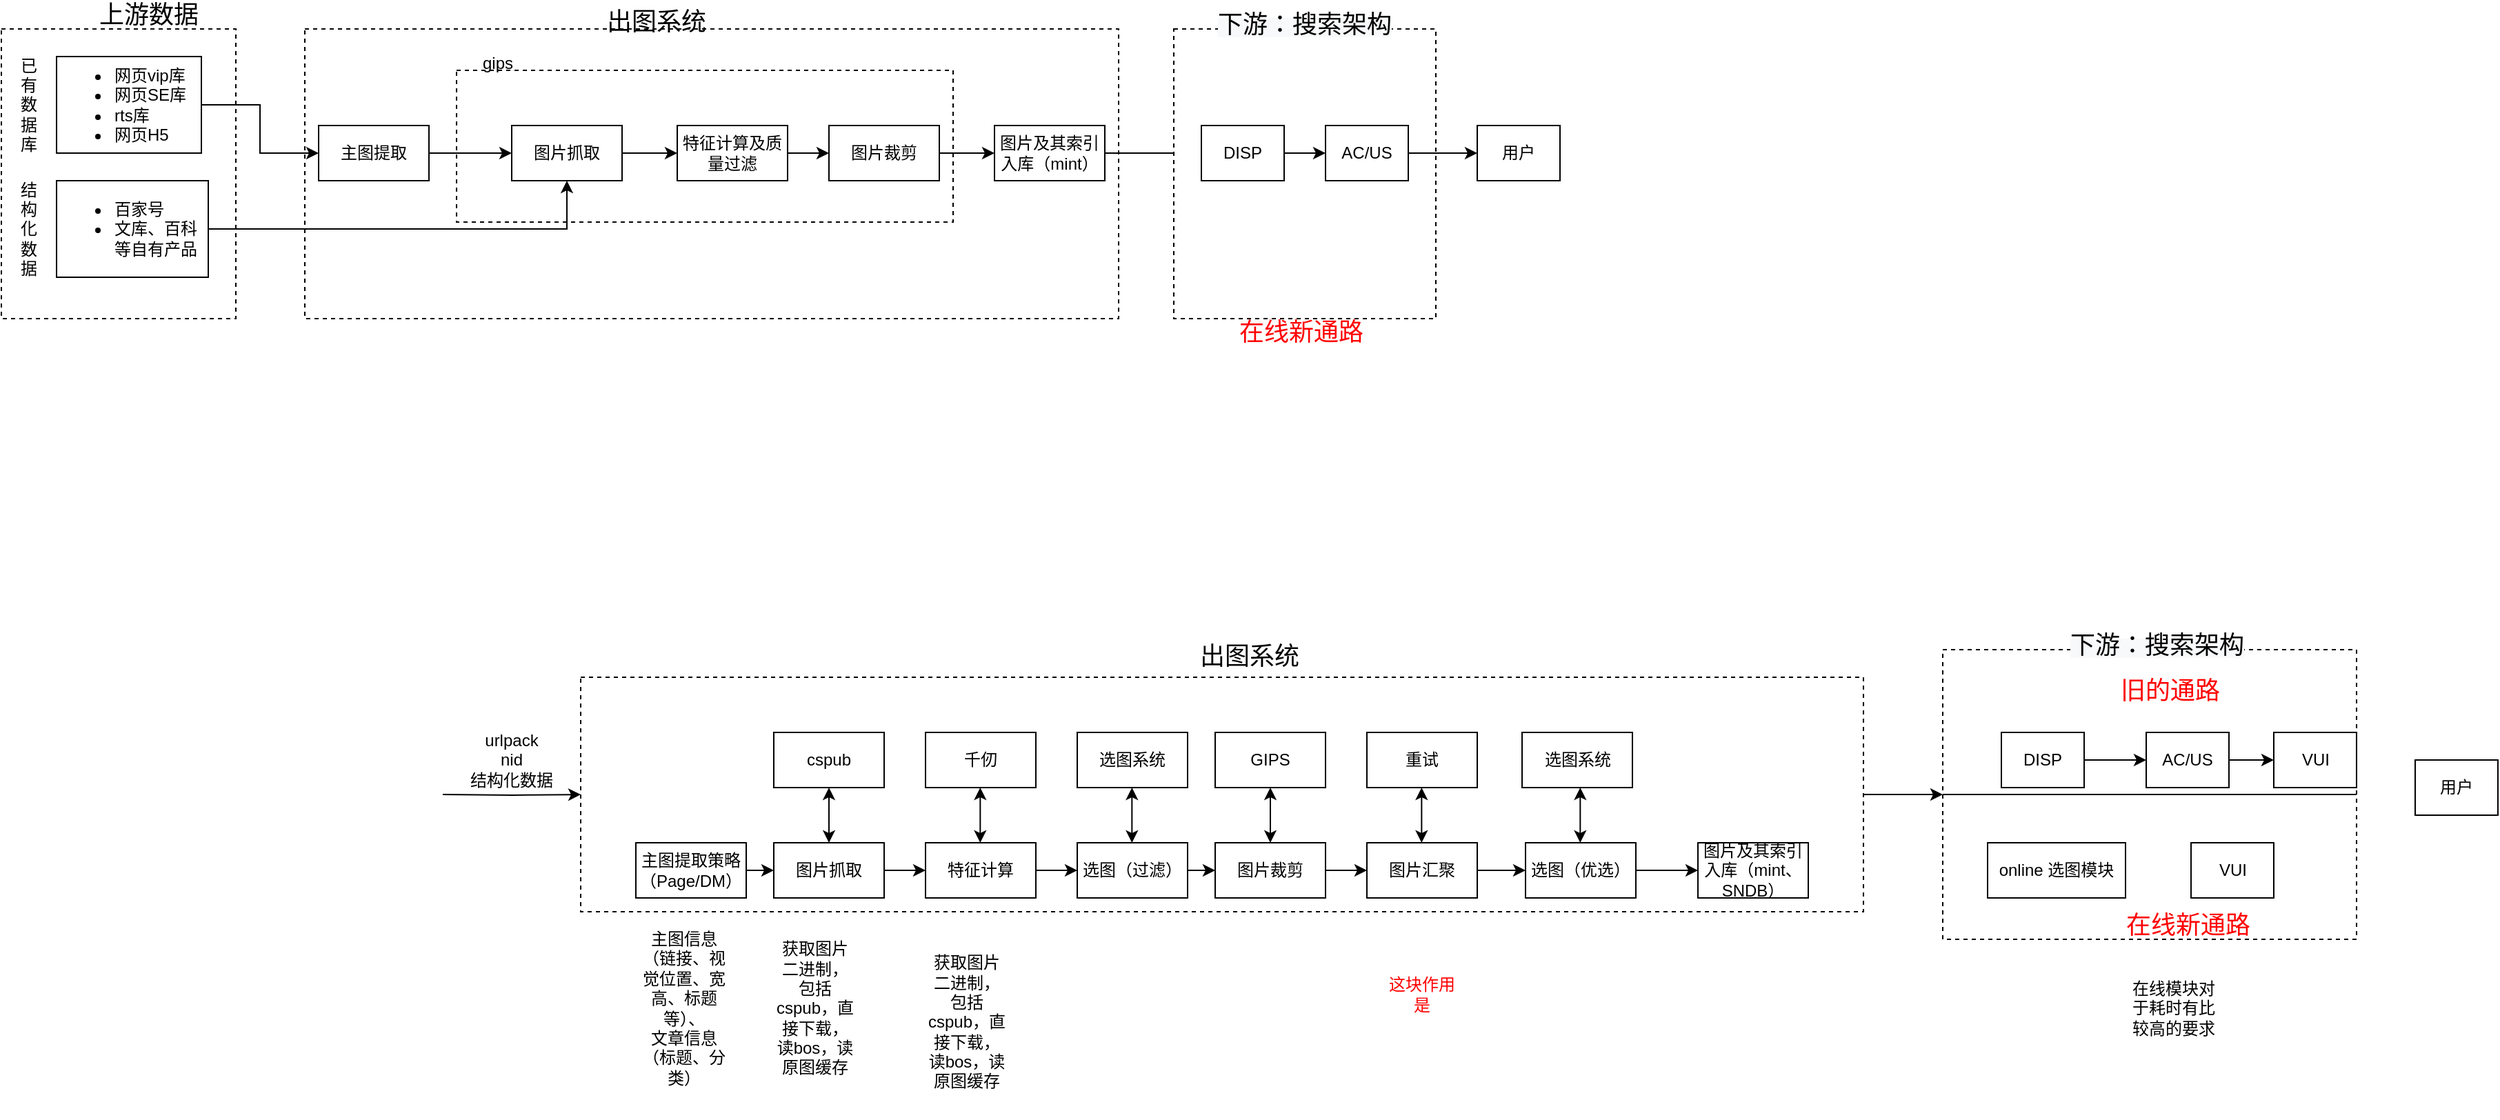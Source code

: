 <mxfile version="18.0.1" type="github">
  <diagram id="hWNafZOtgDDPXVln5Tpz" name="Page-1">
    <mxGraphModel dx="1577" dy="928" grid="1" gridSize="10" guides="1" tooltips="1" connect="1" arrows="1" fold="1" page="1" pageScale="1" pageWidth="2339" pageHeight="3300" math="0" shadow="0">
      <root>
        <mxCell id="0" />
        <mxCell id="1" parent="0" />
        <mxCell id="azKWT2akUbq9BDtlPxRI-23" value="" style="rounded=0;whiteSpace=wrap;html=1;dashed=1;" vertex="1" parent="1">
          <mxGeometry x="1507.5" y="510" width="300" height="210" as="geometry" />
        </mxCell>
        <mxCell id="LKuy4wLW6eELK773XFHh-19" value="" style="rounded=0;whiteSpace=wrap;html=1;dashed=1;" parent="1" vertex="1">
          <mxGeometry x="320" y="60" width="590" height="210" as="geometry" />
        </mxCell>
        <mxCell id="LKuy4wLW6eELK773XFHh-21" value="" style="rounded=0;whiteSpace=wrap;html=1;dashed=1;" parent="1" vertex="1">
          <mxGeometry x="430" y="90" width="360" height="110" as="geometry" />
        </mxCell>
        <mxCell id="LKuy4wLW6eELK773XFHh-1" value="" style="rounded=0;whiteSpace=wrap;html=1;dashed=1;" parent="1" vertex="1">
          <mxGeometry x="100" y="60" width="170" height="210" as="geometry" />
        </mxCell>
        <mxCell id="LKuy4wLW6eELK773XFHh-2" value="&lt;font style=&quot;font-size: 18px&quot;&gt;上游数据&lt;/font&gt;" style="text;html=1;strokeColor=none;fillColor=none;align=center;verticalAlign=middle;whiteSpace=wrap;rounded=0;dashed=1;" parent="1" vertex="1">
          <mxGeometry x="162.5" y="40" width="87.5" height="20" as="geometry" />
        </mxCell>
        <mxCell id="LKuy4wLW6eELK773XFHh-13" style="edgeStyle=orthogonalEdgeStyle;rounded=0;orthogonalLoop=1;jettySize=auto;html=1;entryX=0;entryY=0.5;entryDx=0;entryDy=0;" parent="1" source="LKuy4wLW6eELK773XFHh-4" target="LKuy4wLW6eELK773XFHh-8" edge="1">
          <mxGeometry relative="1" as="geometry" />
        </mxCell>
        <mxCell id="LKuy4wLW6eELK773XFHh-4" value="&lt;ul&gt;&lt;li&gt;网页vip库&lt;/li&gt;&lt;li&gt;网页SE库&lt;/li&gt;&lt;li&gt;rts库&lt;/li&gt;&lt;li&gt;网页H5&lt;/li&gt;&lt;/ul&gt;" style="rounded=0;whiteSpace=wrap;html=1;align=left;" parent="1" vertex="1">
          <mxGeometry x="140" y="80" width="105" height="70" as="geometry" />
        </mxCell>
        <mxCell id="LKuy4wLW6eELK773XFHh-14" style="edgeStyle=orthogonalEdgeStyle;rounded=0;orthogonalLoop=1;jettySize=auto;html=1;entryX=0.5;entryY=1;entryDx=0;entryDy=0;" parent="1" source="LKuy4wLW6eELK773XFHh-5" target="LKuy4wLW6eELK773XFHh-9" edge="1">
          <mxGeometry relative="1" as="geometry" />
        </mxCell>
        <mxCell id="LKuy4wLW6eELK773XFHh-5" value="&lt;ul&gt;&lt;li&gt;百家号&lt;/li&gt;&lt;li&gt;文库、百科等自有产品&lt;/li&gt;&lt;/ul&gt;" style="rounded=0;whiteSpace=wrap;html=1;align=left;" parent="1" vertex="1">
          <mxGeometry x="140" y="170" width="110" height="70" as="geometry" />
        </mxCell>
        <mxCell id="LKuy4wLW6eELK773XFHh-6" value="已有数据库" style="text;html=1;strokeColor=none;fillColor=none;align=center;verticalAlign=middle;whiteSpace=wrap;rounded=0;" parent="1" vertex="1">
          <mxGeometry x="110" y="100" width="20" height="30" as="geometry" />
        </mxCell>
        <mxCell id="LKuy4wLW6eELK773XFHh-7" value="结构化数据" style="text;html=1;strokeColor=none;fillColor=none;align=center;verticalAlign=middle;whiteSpace=wrap;rounded=0;" parent="1" vertex="1">
          <mxGeometry x="110" y="190" width="20" height="30" as="geometry" />
        </mxCell>
        <mxCell id="LKuy4wLW6eELK773XFHh-15" style="edgeStyle=orthogonalEdgeStyle;rounded=0;orthogonalLoop=1;jettySize=auto;html=1;entryX=0;entryY=0.5;entryDx=0;entryDy=0;" parent="1" source="LKuy4wLW6eELK773XFHh-8" target="LKuy4wLW6eELK773XFHh-9" edge="1">
          <mxGeometry relative="1" as="geometry" />
        </mxCell>
        <mxCell id="LKuy4wLW6eELK773XFHh-8" value="主图提取" style="rounded=0;whiteSpace=wrap;html=1;" parent="1" vertex="1">
          <mxGeometry x="330" y="130" width="80" height="40" as="geometry" />
        </mxCell>
        <mxCell id="LKuy4wLW6eELK773XFHh-16" style="edgeStyle=orthogonalEdgeStyle;rounded=0;orthogonalLoop=1;jettySize=auto;html=1;entryX=0;entryY=0.5;entryDx=0;entryDy=0;" parent="1" source="LKuy4wLW6eELK773XFHh-9" target="LKuy4wLW6eELK773XFHh-10" edge="1">
          <mxGeometry relative="1" as="geometry" />
        </mxCell>
        <mxCell id="LKuy4wLW6eELK773XFHh-9" value="图片抓取" style="rounded=0;whiteSpace=wrap;html=1;" parent="1" vertex="1">
          <mxGeometry x="470" y="130" width="80" height="40" as="geometry" />
        </mxCell>
        <mxCell id="LKuy4wLW6eELK773XFHh-17" style="edgeStyle=orthogonalEdgeStyle;rounded=0;orthogonalLoop=1;jettySize=auto;html=1;entryX=0;entryY=0.5;entryDx=0;entryDy=0;" parent="1" source="LKuy4wLW6eELK773XFHh-10" target="LKuy4wLW6eELK773XFHh-11" edge="1">
          <mxGeometry relative="1" as="geometry" />
        </mxCell>
        <mxCell id="LKuy4wLW6eELK773XFHh-10" value="特征计算及质量过滤" style="rounded=0;whiteSpace=wrap;html=1;" parent="1" vertex="1">
          <mxGeometry x="590" y="130" width="80" height="40" as="geometry" />
        </mxCell>
        <mxCell id="LKuy4wLW6eELK773XFHh-18" style="edgeStyle=orthogonalEdgeStyle;rounded=0;orthogonalLoop=1;jettySize=auto;html=1;entryX=0;entryY=0.5;entryDx=0;entryDy=0;" parent="1" source="LKuy4wLW6eELK773XFHh-11" target="LKuy4wLW6eELK773XFHh-12" edge="1">
          <mxGeometry relative="1" as="geometry" />
        </mxCell>
        <mxCell id="LKuy4wLW6eELK773XFHh-11" value="图片裁剪" style="rounded=0;whiteSpace=wrap;html=1;" parent="1" vertex="1">
          <mxGeometry x="700" y="130" width="80" height="40" as="geometry" />
        </mxCell>
        <mxCell id="LKuy4wLW6eELK773XFHh-28" style="edgeStyle=orthogonalEdgeStyle;rounded=0;orthogonalLoop=1;jettySize=auto;html=1;entryX=0;entryY=0.5;entryDx=0;entryDy=0;" parent="1" source="LKuy4wLW6eELK773XFHh-12" target="LKuy4wLW6eELK773XFHh-24" edge="1">
          <mxGeometry relative="1" as="geometry" />
        </mxCell>
        <mxCell id="LKuy4wLW6eELK773XFHh-12" value="图片及其索引入库（mint）" style="rounded=0;whiteSpace=wrap;html=1;" parent="1" vertex="1">
          <mxGeometry x="820" y="130" width="80" height="40" as="geometry" />
        </mxCell>
        <mxCell id="LKuy4wLW6eELK773XFHh-20" value="&lt;font style=&quot;font-size: 18px&quot;&gt;出图系统&lt;/font&gt;" style="text;html=1;strokeColor=none;fillColor=none;align=center;verticalAlign=middle;whiteSpace=wrap;rounded=0;dashed=1;" parent="1" vertex="1">
          <mxGeometry x="530" y="40" width="90" height="30" as="geometry" />
        </mxCell>
        <mxCell id="LKuy4wLW6eELK773XFHh-22" value="gips" style="text;html=1;strokeColor=none;fillColor=none;align=center;verticalAlign=middle;whiteSpace=wrap;rounded=0;dashed=1;" parent="1" vertex="1">
          <mxGeometry x="430" y="70" width="60" height="30" as="geometry" />
        </mxCell>
        <mxCell id="LKuy4wLW6eELK773XFHh-23" value="" style="rounded=0;whiteSpace=wrap;html=1;dashed=1;" parent="1" vertex="1">
          <mxGeometry x="950" y="60" width="190" height="210" as="geometry" />
        </mxCell>
        <mxCell id="LKuy4wLW6eELK773XFHh-29" style="edgeStyle=orthogonalEdgeStyle;rounded=0;orthogonalLoop=1;jettySize=auto;html=1;entryX=0;entryY=0.5;entryDx=0;entryDy=0;" parent="1" source="LKuy4wLW6eELK773XFHh-24" target="LKuy4wLW6eELK773XFHh-25" edge="1">
          <mxGeometry relative="1" as="geometry" />
        </mxCell>
        <mxCell id="LKuy4wLW6eELK773XFHh-24" value="DISP" style="rounded=0;whiteSpace=wrap;html=1;" parent="1" vertex="1">
          <mxGeometry x="970" y="130" width="60" height="40" as="geometry" />
        </mxCell>
        <mxCell id="LKuy4wLW6eELK773XFHh-31" style="edgeStyle=orthogonalEdgeStyle;rounded=0;orthogonalLoop=1;jettySize=auto;html=1;entryX=0;entryY=0.5;entryDx=0;entryDy=0;" parent="1" source="LKuy4wLW6eELK773XFHh-25" target="LKuy4wLW6eELK773XFHh-30" edge="1">
          <mxGeometry relative="1" as="geometry" />
        </mxCell>
        <mxCell id="LKuy4wLW6eELK773XFHh-25" value="AC/US" style="rounded=0;whiteSpace=wrap;html=1;" parent="1" vertex="1">
          <mxGeometry x="1060" y="130" width="60" height="40" as="geometry" />
        </mxCell>
        <mxCell id="LKuy4wLW6eELK773XFHh-26" value="&lt;span style=&quot;color: rgb(0 , 0 , 0) ; font-family: &amp;#34;helvetica&amp;#34; ; font-style: normal ; font-weight: 400 ; letter-spacing: normal ; text-align: center ; text-indent: 0px ; text-transform: none ; word-spacing: 0px ; background-color: rgb(248 , 249 , 250) ; display: inline ; float: none&quot;&gt;&lt;font style=&quot;font-size: 18px&quot;&gt;下游：搜索架构&lt;/font&gt;&lt;/span&gt;" style="text;whiteSpace=wrap;html=1;" parent="1" vertex="1">
          <mxGeometry x="980" y="40" width="150" height="20" as="geometry" />
        </mxCell>
        <mxCell id="LKuy4wLW6eELK773XFHh-30" value="用户" style="rounded=0;whiteSpace=wrap;html=1;" parent="1" vertex="1">
          <mxGeometry x="1170" y="130" width="60" height="40" as="geometry" />
        </mxCell>
        <mxCell id="LKuy4wLW6eELK773XFHh-32" value="&lt;font color=&quot;#ff0000&quot;&gt;&lt;span style=&quot;font-size: 18px&quot;&gt;在线新通路&lt;/span&gt;&lt;/font&gt;" style="text;html=1;strokeColor=none;fillColor=none;align=center;verticalAlign=middle;whiteSpace=wrap;rounded=0;dashed=1;" parent="1" vertex="1">
          <mxGeometry x="980" y="270" width="125" height="20" as="geometry" />
        </mxCell>
        <mxCell id="azKWT2akUbq9BDtlPxRI-54" style="edgeStyle=orthogonalEdgeStyle;rounded=0;orthogonalLoop=1;jettySize=auto;html=1;entryX=0;entryY=0.5;entryDx=0;entryDy=0;" edge="1" parent="1" source="azKWT2akUbq9BDtlPxRI-1" target="azKWT2akUbq9BDtlPxRI-23">
          <mxGeometry relative="1" as="geometry" />
        </mxCell>
        <mxCell id="azKWT2akUbq9BDtlPxRI-1" value="" style="rounded=0;whiteSpace=wrap;html=1;dashed=1;" vertex="1" parent="1">
          <mxGeometry x="520" y="530" width="930" height="170" as="geometry" />
        </mxCell>
        <mxCell id="azKWT2akUbq9BDtlPxRI-55" style="edgeStyle=orthogonalEdgeStyle;rounded=0;orthogonalLoop=1;jettySize=auto;html=1;entryX=0;entryY=0.5;entryDx=0;entryDy=0;" edge="1" parent="1" target="azKWT2akUbq9BDtlPxRI-1">
          <mxGeometry relative="1" as="geometry">
            <mxPoint x="420" y="615" as="sourcePoint" />
          </mxGeometry>
        </mxCell>
        <mxCell id="azKWT2akUbq9BDtlPxRI-57" style="edgeStyle=orthogonalEdgeStyle;rounded=0;orthogonalLoop=1;jettySize=auto;html=1;exitX=1;exitY=0.5;exitDx=0;exitDy=0;entryX=0;entryY=0.5;entryDx=0;entryDy=0;" edge="1" parent="1" source="azKWT2akUbq9BDtlPxRI-12" target="azKWT2akUbq9BDtlPxRI-14">
          <mxGeometry relative="1" as="geometry" />
        </mxCell>
        <mxCell id="azKWT2akUbq9BDtlPxRI-12" value="主图提取策略（Page/DM）" style="rounded=0;whiteSpace=wrap;html=1;" vertex="1" parent="1">
          <mxGeometry x="560" y="650" width="80" height="40" as="geometry" />
        </mxCell>
        <mxCell id="azKWT2akUbq9BDtlPxRI-48" style="edgeStyle=orthogonalEdgeStyle;rounded=0;orthogonalLoop=1;jettySize=auto;html=1;exitX=1;exitY=0.5;exitDx=0;exitDy=0;entryX=0;entryY=0.5;entryDx=0;entryDy=0;" edge="1" parent="1" source="azKWT2akUbq9BDtlPxRI-14" target="azKWT2akUbq9BDtlPxRI-16">
          <mxGeometry relative="1" as="geometry" />
        </mxCell>
        <mxCell id="azKWT2akUbq9BDtlPxRI-14" value="图片抓取" style="rounded=0;whiteSpace=wrap;html=1;" vertex="1" parent="1">
          <mxGeometry x="660" y="650" width="80" height="40" as="geometry" />
        </mxCell>
        <mxCell id="azKWT2akUbq9BDtlPxRI-49" style="edgeStyle=orthogonalEdgeStyle;rounded=0;orthogonalLoop=1;jettySize=auto;html=1;exitX=1;exitY=0.5;exitDx=0;exitDy=0;entryX=0;entryY=0.5;entryDx=0;entryDy=0;" edge="1" parent="1" source="azKWT2akUbq9BDtlPxRI-16" target="azKWT2akUbq9BDtlPxRI-43">
          <mxGeometry relative="1" as="geometry" />
        </mxCell>
        <mxCell id="azKWT2akUbq9BDtlPxRI-16" value="特征计算" style="rounded=0;whiteSpace=wrap;html=1;" vertex="1" parent="1">
          <mxGeometry x="770" y="650" width="80" height="40" as="geometry" />
        </mxCell>
        <mxCell id="azKWT2akUbq9BDtlPxRI-51" style="edgeStyle=orthogonalEdgeStyle;rounded=0;orthogonalLoop=1;jettySize=auto;html=1;exitX=1;exitY=0.5;exitDx=0;exitDy=0;entryX=0;entryY=0.5;entryDx=0;entryDy=0;" edge="1" parent="1" source="azKWT2akUbq9BDtlPxRI-18" target="azKWT2akUbq9BDtlPxRI-39">
          <mxGeometry relative="1" as="geometry" />
        </mxCell>
        <mxCell id="azKWT2akUbq9BDtlPxRI-18" value="图片裁剪" style="rounded=0;whiteSpace=wrap;html=1;" vertex="1" parent="1">
          <mxGeometry x="980" y="650" width="80" height="40" as="geometry" />
        </mxCell>
        <mxCell id="azKWT2akUbq9BDtlPxRI-20" value="图片及其索引入库（mint、SNDB）" style="rounded=0;whiteSpace=wrap;html=1;" vertex="1" parent="1">
          <mxGeometry x="1330" y="650" width="80" height="40" as="geometry" />
        </mxCell>
        <mxCell id="azKWT2akUbq9BDtlPxRI-21" value="&lt;font style=&quot;font-size: 18px&quot;&gt;出图系统&lt;/font&gt;" style="text;html=1;strokeColor=none;fillColor=none;align=center;verticalAlign=middle;whiteSpace=wrap;rounded=0;dashed=1;" vertex="1" parent="1">
          <mxGeometry x="960" y="500" width="90" height="30" as="geometry" />
        </mxCell>
        <mxCell id="azKWT2akUbq9BDtlPxRI-24" style="edgeStyle=orthogonalEdgeStyle;rounded=0;orthogonalLoop=1;jettySize=auto;html=1;entryX=0;entryY=0.5;entryDx=0;entryDy=0;" edge="1" parent="1" source="azKWT2akUbq9BDtlPxRI-25" target="azKWT2akUbq9BDtlPxRI-27">
          <mxGeometry relative="1" as="geometry" />
        </mxCell>
        <mxCell id="azKWT2akUbq9BDtlPxRI-25" value="DISP" style="rounded=0;whiteSpace=wrap;html=1;" vertex="1" parent="1">
          <mxGeometry x="1550" y="570" width="60" height="40" as="geometry" />
        </mxCell>
        <mxCell id="azKWT2akUbq9BDtlPxRI-68" style="edgeStyle=orthogonalEdgeStyle;rounded=0;orthogonalLoop=1;jettySize=auto;html=1;exitX=1;exitY=0.5;exitDx=0;exitDy=0;entryX=0;entryY=0.5;entryDx=0;entryDy=0;fontColor=#FF0000;" edge="1" parent="1" source="azKWT2akUbq9BDtlPxRI-27" target="azKWT2akUbq9BDtlPxRI-67">
          <mxGeometry relative="1" as="geometry" />
        </mxCell>
        <mxCell id="azKWT2akUbq9BDtlPxRI-27" value="AC/US" style="rounded=0;whiteSpace=wrap;html=1;" vertex="1" parent="1">
          <mxGeometry x="1655" y="570" width="60" height="40" as="geometry" />
        </mxCell>
        <mxCell id="azKWT2akUbq9BDtlPxRI-28" value="&lt;span style=&quot;color: rgb(0 , 0 , 0) ; font-family: &amp;#34;helvetica&amp;#34; ; font-style: normal ; font-weight: 400 ; letter-spacing: normal ; text-align: center ; text-indent: 0px ; text-transform: none ; word-spacing: 0px ; background-color: rgb(248 , 249 , 250) ; display: inline ; float: none&quot;&gt;&lt;font style=&quot;font-size: 18px&quot;&gt;下游：搜索架构&lt;/font&gt;&lt;/span&gt;" style="text;whiteSpace=wrap;html=1;" vertex="1" parent="1">
          <mxGeometry x="1597.5" y="490" width="150" height="20" as="geometry" />
        </mxCell>
        <mxCell id="azKWT2akUbq9BDtlPxRI-29" value="用户" style="rounded=0;whiteSpace=wrap;html=1;" vertex="1" parent="1">
          <mxGeometry x="1850" y="590" width="60" height="40" as="geometry" />
        </mxCell>
        <mxCell id="azKWT2akUbq9BDtlPxRI-30" value="&lt;font color=&quot;#ff0000&quot;&gt;&lt;span style=&quot;font-size: 18px&quot;&gt;在线新通路&lt;/span&gt;&lt;/font&gt;" style="text;html=1;strokeColor=none;fillColor=none;align=center;verticalAlign=middle;whiteSpace=wrap;rounded=0;dashed=1;" vertex="1" parent="1">
          <mxGeometry x="1622.5" y="700" width="125" height="20" as="geometry" />
        </mxCell>
        <mxCell id="azKWT2akUbq9BDtlPxRI-34" value="" style="endArrow=none;html=1;rounded=0;entryX=1;entryY=0.5;entryDx=0;entryDy=0;exitX=0;exitY=0.5;exitDx=0;exitDy=0;" edge="1" parent="1" source="azKWT2akUbq9BDtlPxRI-23" target="azKWT2akUbq9BDtlPxRI-23">
          <mxGeometry width="50" height="50" relative="1" as="geometry">
            <mxPoint x="1560" y="700" as="sourcePoint" />
            <mxPoint x="1610" y="650" as="targetPoint" />
          </mxGeometry>
        </mxCell>
        <mxCell id="azKWT2akUbq9BDtlPxRI-35" value="online 选图模块" style="rounded=0;whiteSpace=wrap;html=1;" vertex="1" parent="1">
          <mxGeometry x="1540" y="650" width="100" height="40" as="geometry" />
        </mxCell>
        <mxCell id="azKWT2akUbq9BDtlPxRI-36" value="&lt;font color=&quot;#ff0000&quot;&gt;&lt;span style=&quot;font-size: 18px&quot;&gt;旧的通路&lt;/span&gt;&lt;/font&gt;" style="text;html=1;strokeColor=none;fillColor=none;align=center;verticalAlign=middle;whiteSpace=wrap;rounded=0;dashed=1;" vertex="1" parent="1">
          <mxGeometry x="1610" y="530" width="125" height="20" as="geometry" />
        </mxCell>
        <mxCell id="azKWT2akUbq9BDtlPxRI-37" value="VUI" style="rounded=0;whiteSpace=wrap;html=1;" vertex="1" parent="1">
          <mxGeometry x="1687.5" y="650" width="60" height="40" as="geometry" />
        </mxCell>
        <mxCell id="azKWT2akUbq9BDtlPxRI-52" style="edgeStyle=orthogonalEdgeStyle;rounded=0;orthogonalLoop=1;jettySize=auto;html=1;exitX=1;exitY=0.5;exitDx=0;exitDy=0;entryX=0;entryY=0.5;entryDx=0;entryDy=0;" edge="1" parent="1" source="azKWT2akUbq9BDtlPxRI-39" target="azKWT2akUbq9BDtlPxRI-40">
          <mxGeometry relative="1" as="geometry" />
        </mxCell>
        <mxCell id="azKWT2akUbq9BDtlPxRI-39" value="图片汇聚" style="rounded=0;whiteSpace=wrap;html=1;" vertex="1" parent="1">
          <mxGeometry x="1090" y="650" width="80" height="40" as="geometry" />
        </mxCell>
        <mxCell id="azKWT2akUbq9BDtlPxRI-53" style="edgeStyle=orthogonalEdgeStyle;rounded=0;orthogonalLoop=1;jettySize=auto;html=1;exitX=1;exitY=0.5;exitDx=0;exitDy=0;entryX=0;entryY=0.5;entryDx=0;entryDy=0;" edge="1" parent="1" source="azKWT2akUbq9BDtlPxRI-40" target="azKWT2akUbq9BDtlPxRI-20">
          <mxGeometry relative="1" as="geometry" />
        </mxCell>
        <mxCell id="azKWT2akUbq9BDtlPxRI-40" value="选图（优选）" style="rounded=0;whiteSpace=wrap;html=1;" vertex="1" parent="1">
          <mxGeometry x="1205" y="650" width="80" height="40" as="geometry" />
        </mxCell>
        <mxCell id="azKWT2akUbq9BDtlPxRI-41" value="cspub" style="rounded=0;whiteSpace=wrap;html=1;" vertex="1" parent="1">
          <mxGeometry x="660" y="570" width="80" height="40" as="geometry" />
        </mxCell>
        <mxCell id="azKWT2akUbq9BDtlPxRI-42" value="千仞" style="rounded=0;whiteSpace=wrap;html=1;" vertex="1" parent="1">
          <mxGeometry x="770" y="570" width="80" height="40" as="geometry" />
        </mxCell>
        <mxCell id="azKWT2akUbq9BDtlPxRI-50" style="edgeStyle=orthogonalEdgeStyle;rounded=0;orthogonalLoop=1;jettySize=auto;html=1;exitX=1;exitY=0.5;exitDx=0;exitDy=0;entryX=0;entryY=0.5;entryDx=0;entryDy=0;" edge="1" parent="1" source="azKWT2akUbq9BDtlPxRI-43" target="azKWT2akUbq9BDtlPxRI-18">
          <mxGeometry relative="1" as="geometry" />
        </mxCell>
        <mxCell id="azKWT2akUbq9BDtlPxRI-43" value="选图（过滤）" style="rounded=0;whiteSpace=wrap;html=1;" vertex="1" parent="1">
          <mxGeometry x="880" y="650" width="80" height="40" as="geometry" />
        </mxCell>
        <mxCell id="azKWT2akUbq9BDtlPxRI-44" value="选图系统" style="rounded=0;whiteSpace=wrap;html=1;" vertex="1" parent="1">
          <mxGeometry x="880" y="570" width="80" height="40" as="geometry" />
        </mxCell>
        <mxCell id="azKWT2akUbq9BDtlPxRI-45" value="GIPS" style="rounded=0;whiteSpace=wrap;html=1;" vertex="1" parent="1">
          <mxGeometry x="980" y="570" width="80" height="40" as="geometry" />
        </mxCell>
        <mxCell id="azKWT2akUbq9BDtlPxRI-46" value="重试" style="rounded=0;whiteSpace=wrap;html=1;" vertex="1" parent="1">
          <mxGeometry x="1090" y="570" width="80" height="40" as="geometry" />
        </mxCell>
        <mxCell id="azKWT2akUbq9BDtlPxRI-47" value="选图系统" style="rounded=0;whiteSpace=wrap;html=1;" vertex="1" parent="1">
          <mxGeometry x="1202.5" y="570" width="80" height="40" as="geometry" />
        </mxCell>
        <mxCell id="azKWT2akUbq9BDtlPxRI-56" value="主图信息&lt;br&gt;（链接、视觉位置、宽高、标题等）、&lt;br&gt;文章信息（标题、分类）" style="text;html=1;strokeColor=none;fillColor=none;align=center;verticalAlign=middle;whiteSpace=wrap;rounded=0;" vertex="1" parent="1">
          <mxGeometry x="560" y="690" width="70" height="160" as="geometry" />
        </mxCell>
        <mxCell id="azKWT2akUbq9BDtlPxRI-58" value="" style="endArrow=classic;startArrow=classic;html=1;rounded=0;exitX=0.5;exitY=0;exitDx=0;exitDy=0;entryX=0.5;entryY=1;entryDx=0;entryDy=0;" edge="1" parent="1" source="azKWT2akUbq9BDtlPxRI-14" target="azKWT2akUbq9BDtlPxRI-41">
          <mxGeometry width="50" height="50" relative="1" as="geometry">
            <mxPoint x="660" y="660" as="sourcePoint" />
            <mxPoint x="710" y="610" as="targetPoint" />
          </mxGeometry>
        </mxCell>
        <mxCell id="azKWT2akUbq9BDtlPxRI-59" value="" style="endArrow=classic;startArrow=classic;html=1;rounded=0;exitX=0.5;exitY=0;exitDx=0;exitDy=0;entryX=0.5;entryY=1;entryDx=0;entryDy=0;" edge="1" parent="1">
          <mxGeometry width="50" height="50" relative="1" as="geometry">
            <mxPoint x="809.67" y="650" as="sourcePoint" />
            <mxPoint x="809.67" y="610" as="targetPoint" />
          </mxGeometry>
        </mxCell>
        <mxCell id="azKWT2akUbq9BDtlPxRI-60" value="" style="endArrow=classic;startArrow=classic;html=1;rounded=0;exitX=0.5;exitY=0;exitDx=0;exitDy=0;entryX=0.5;entryY=1;entryDx=0;entryDy=0;" edge="1" parent="1">
          <mxGeometry width="50" height="50" relative="1" as="geometry">
            <mxPoint x="919.67" y="650" as="sourcePoint" />
            <mxPoint x="919.67" y="610" as="targetPoint" />
          </mxGeometry>
        </mxCell>
        <mxCell id="azKWT2akUbq9BDtlPxRI-61" value="" style="endArrow=classic;startArrow=classic;html=1;rounded=0;exitX=0.5;exitY=0;exitDx=0;exitDy=0;entryX=0.5;entryY=1;entryDx=0;entryDy=0;" edge="1" parent="1">
          <mxGeometry width="50" height="50" relative="1" as="geometry">
            <mxPoint x="1020" y="650" as="sourcePoint" />
            <mxPoint x="1020" y="610" as="targetPoint" />
          </mxGeometry>
        </mxCell>
        <mxCell id="azKWT2akUbq9BDtlPxRI-62" value="" style="endArrow=classic;startArrow=classic;html=1;rounded=0;exitX=0.5;exitY=0;exitDx=0;exitDy=0;entryX=0.5;entryY=1;entryDx=0;entryDy=0;" edge="1" parent="1">
          <mxGeometry width="50" height="50" relative="1" as="geometry">
            <mxPoint x="1129.67" y="650" as="sourcePoint" />
            <mxPoint x="1129.67" y="610" as="targetPoint" />
          </mxGeometry>
        </mxCell>
        <mxCell id="azKWT2akUbq9BDtlPxRI-63" value="" style="endArrow=classic;startArrow=classic;html=1;rounded=0;exitX=0.5;exitY=0;exitDx=0;exitDy=0;entryX=0.5;entryY=1;entryDx=0;entryDy=0;" edge="1" parent="1">
          <mxGeometry width="50" height="50" relative="1" as="geometry">
            <mxPoint x="1244.67" y="650" as="sourcePoint" />
            <mxPoint x="1244.67" y="610" as="targetPoint" />
          </mxGeometry>
        </mxCell>
        <mxCell id="azKWT2akUbq9BDtlPxRI-64" value="获取图片二进制，包括cspub，直接下载，读bos，读原图缓存" style="text;html=1;strokeColor=none;fillColor=none;align=center;verticalAlign=middle;whiteSpace=wrap;rounded=0;" vertex="1" parent="1">
          <mxGeometry x="660" y="720" width="60" height="100" as="geometry" />
        </mxCell>
        <mxCell id="azKWT2akUbq9BDtlPxRI-65" value="获取图片二进制，包括cspub，直接下载，读bos，读原图缓存" style="text;html=1;strokeColor=none;fillColor=none;align=center;verticalAlign=middle;whiteSpace=wrap;rounded=0;" vertex="1" parent="1">
          <mxGeometry x="770" y="730" width="60" height="100" as="geometry" />
        </mxCell>
        <mxCell id="azKWT2akUbq9BDtlPxRI-66" value="&lt;font color=&quot;#ff0000&quot;&gt;这块作用是&lt;/font&gt;" style="text;html=1;strokeColor=none;fillColor=none;align=center;verticalAlign=middle;whiteSpace=wrap;rounded=0;" vertex="1" parent="1">
          <mxGeometry x="1100" y="710" width="60" height="100" as="geometry" />
        </mxCell>
        <mxCell id="azKWT2akUbq9BDtlPxRI-67" value="VUI" style="rounded=0;whiteSpace=wrap;html=1;" vertex="1" parent="1">
          <mxGeometry x="1747.5" y="570" width="60" height="40" as="geometry" />
        </mxCell>
        <mxCell id="azKWT2akUbq9BDtlPxRI-70" value="在线模块对于耗时有比较高的要求" style="text;html=1;strokeColor=none;fillColor=none;align=center;verticalAlign=middle;whiteSpace=wrap;rounded=0;" vertex="1" parent="1">
          <mxGeometry x="1640" y="710" width="70" height="120" as="geometry" />
        </mxCell>
        <mxCell id="azKWT2akUbq9BDtlPxRI-73" value="&lt;font color=&quot;#000000&quot;&gt;urlpack&lt;br&gt;nid&lt;br&gt;结构化数据&lt;br&gt;&lt;/font&gt;" style="text;html=1;strokeColor=none;fillColor=none;align=center;verticalAlign=middle;whiteSpace=wrap;rounded=0;fontColor=#FF0000;" vertex="1" parent="1">
          <mxGeometry x="430" y="575" width="80" height="30" as="geometry" />
        </mxCell>
      </root>
    </mxGraphModel>
  </diagram>
</mxfile>
